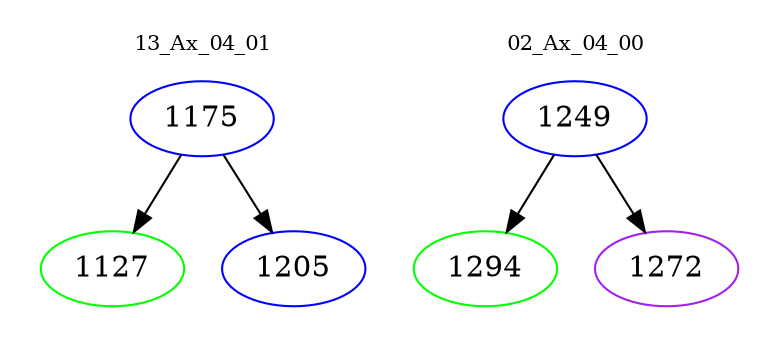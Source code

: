 digraph{
subgraph cluster_0 {
color = white
label = "13_Ax_04_01";
fontsize=10;
T0_1175 [label="1175", color="blue"]
T0_1175 -> T0_1127 [color="black"]
T0_1127 [label="1127", color="green"]
T0_1175 -> T0_1205 [color="black"]
T0_1205 [label="1205", color="blue"]
}
subgraph cluster_1 {
color = white
label = "02_Ax_04_00";
fontsize=10;
T1_1249 [label="1249", color="blue"]
T1_1249 -> T1_1294 [color="black"]
T1_1294 [label="1294", color="green"]
T1_1249 -> T1_1272 [color="black"]
T1_1272 [label="1272", color="purple"]
}
}
